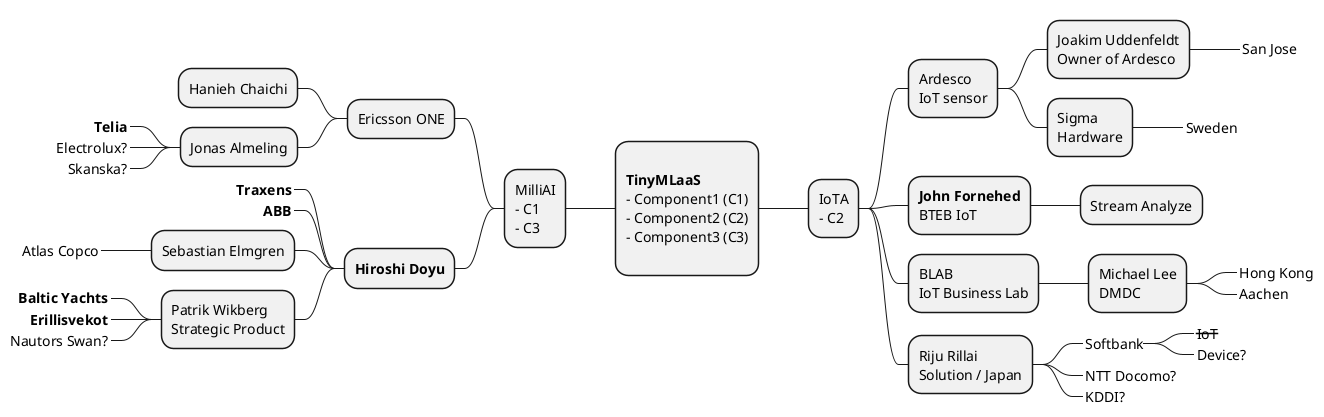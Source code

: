 @startmindmap
scale max 2048 width

+ \n**TinyMLaaS**\n- Component1 (C1)\n- Component2 (C2)\n- Component3 (C3)\n
-- MilliAI\n- C1\n- C3
--- Ericsson ONE
---- Hanieh Chaichi
---- Jonas Almeling
-----_ **Telia**
-----_ Electrolux?
-----_ Skanska?
--- **Hiroshi Doyu**
----_ **Traxens**
----_ **ABB**
---- Sebastian Elmgren
-----_ Atlas Copco
---- Patrik Wikberg\nStrategic Product
-----_ **Baltic Yachts**
-----_ **Erillisvekot**
-----_ Nautors Swan?
++ IoTA\n- C2
+++ Ardesco\nIoT sensor
++++ Joakim Uddenfeldt\nOwner of Ardesco
+++++_ San Jose
++++ Sigma\nHardware
+++++_ Sweden
+++ **John Fornehed**\nBTEB IoT
++++ Stream Analyze
+++ BLAB\nIoT Business Lab
++++ Michael Lee\nDMDC
+++++_ Hong Kong
+++++_ Aachen
+++ Riju Rillai\nSolution / Japan
++++_ Softbank
+++++_ <s>IoT</s>
+++++_ Device?
++++_ NTT Docomo?
++++_ KDDI?

@endmindmap


